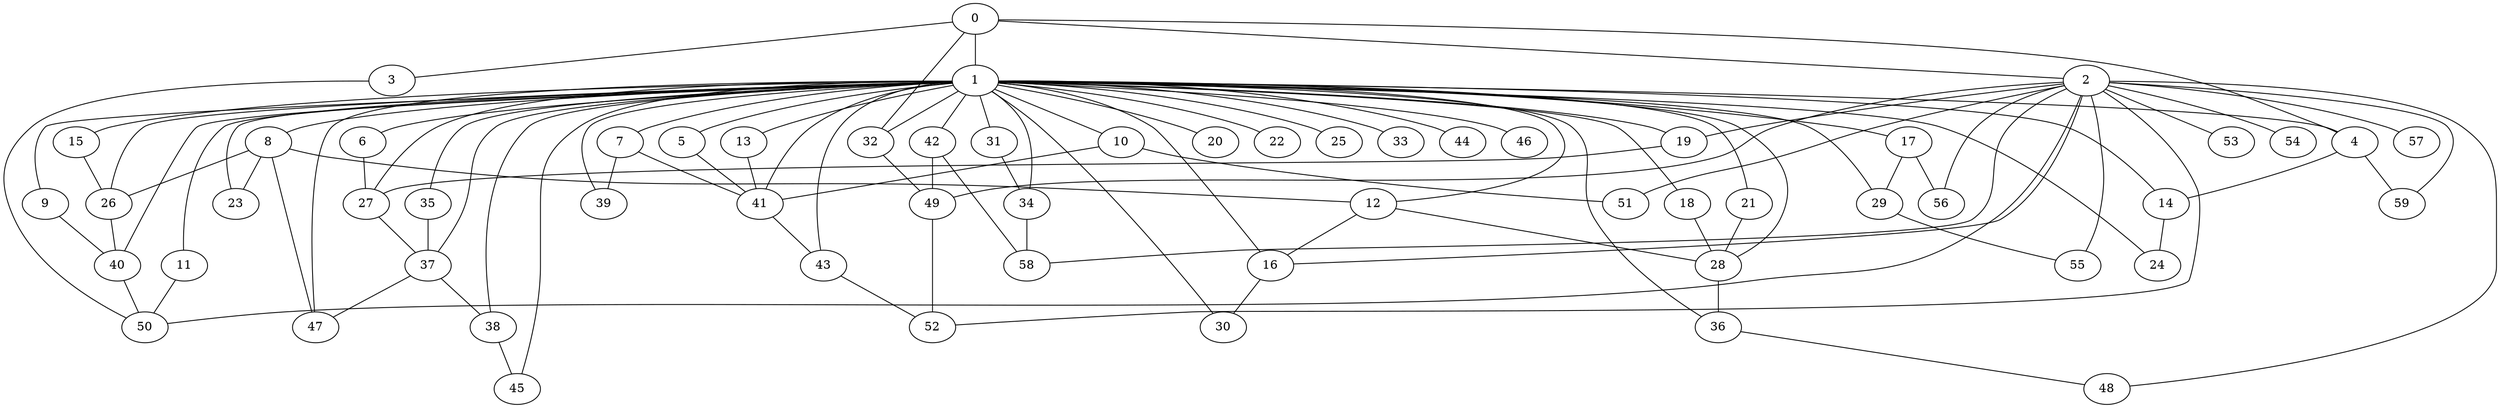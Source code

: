 
graph graphname {
    0 -- 1
0 -- 2
0 -- 3
0 -- 32
0 -- 4
1 -- 4
1 -- 5
1 -- 6
1 -- 7
1 -- 8
1 -- 9
1 -- 10
1 -- 11
1 -- 12
1 -- 13
1 -- 14
1 -- 15
1 -- 16
1 -- 17
1 -- 18
1 -- 19
1 -- 20
1 -- 21
1 -- 22
1 -- 23
1 -- 24
1 -- 25
1 -- 26
1 -- 27
1 -- 28
1 -- 29
1 -- 30
1 -- 31
1 -- 32
1 -- 33
1 -- 34
1 -- 35
1 -- 36
1 -- 37
1 -- 38
1 -- 39
1 -- 40
1 -- 41
1 -- 42
1 -- 43
1 -- 44
1 -- 45
1 -- 46
1 -- 47
2 -- 48
2 -- 49
2 -- 50
2 -- 51
2 -- 52
2 -- 53
2 -- 54
2 -- 55
2 -- 56
2 -- 57
2 -- 58
2 -- 59
2 -- 19
2 -- 16
3 -- 50
4 -- 14
4 -- 59
5 -- 41
6 -- 27
7 -- 41
7 -- 39
8 -- 23
8 -- 47
8 -- 26
8 -- 12
9 -- 40
10 -- 41
10 -- 51
11 -- 50
12 -- 28
12 -- 16
13 -- 41
14 -- 24
15 -- 26
16 -- 30
17 -- 29
17 -- 56
18 -- 28
19 -- 27
21 -- 28
26 -- 40
27 -- 37
28 -- 36
29 -- 55
31 -- 34
32 -- 49
34 -- 58
35 -- 37
36 -- 48
37 -- 47
37 -- 38
38 -- 45
40 -- 50
41 -- 43
42 -- 58
42 -- 49
43 -- 52
49 -- 52

}
